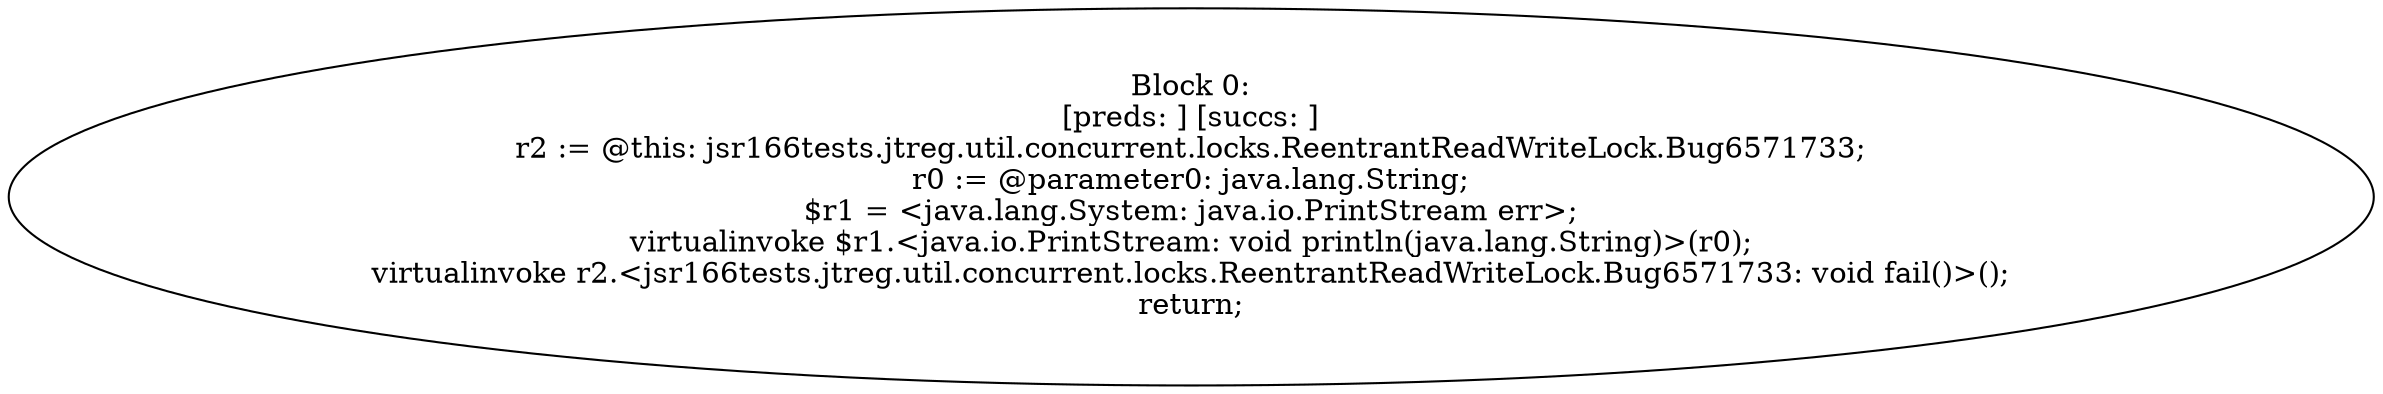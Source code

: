 digraph "unitGraph" {
    "Block 0:
[preds: ] [succs: ]
r2 := @this: jsr166tests.jtreg.util.concurrent.locks.ReentrantReadWriteLock.Bug6571733;
r0 := @parameter0: java.lang.String;
$r1 = <java.lang.System: java.io.PrintStream err>;
virtualinvoke $r1.<java.io.PrintStream: void println(java.lang.String)>(r0);
virtualinvoke r2.<jsr166tests.jtreg.util.concurrent.locks.ReentrantReadWriteLock.Bug6571733: void fail()>();
return;
"
}
